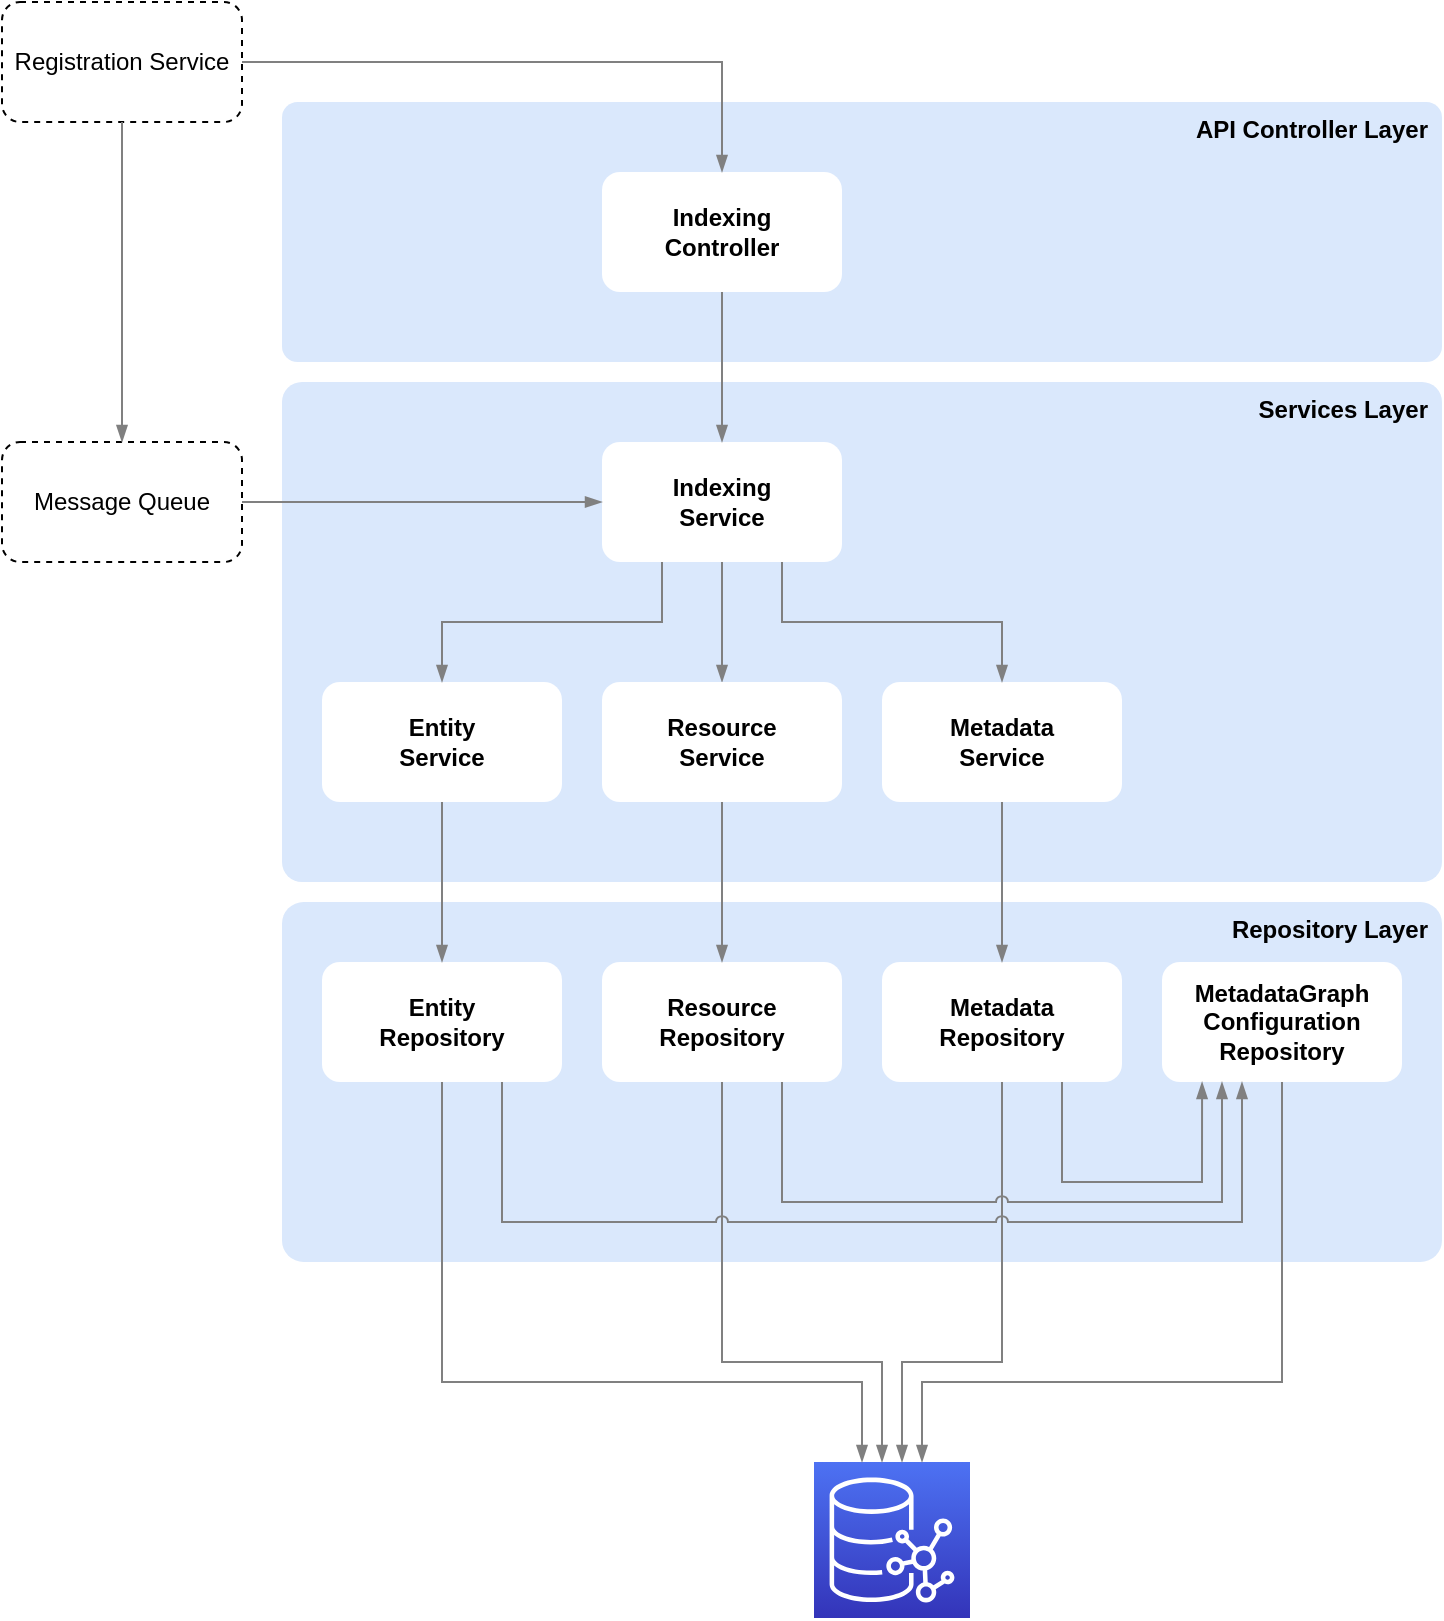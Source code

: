 <mxfile version="13.1.14" type="device"><diagram id="W5gxBKuNM4uRtxDOSXgU" name="Page-1"><mxGraphModel dx="2436" dy="793" grid="1" gridSize="10" guides="1" tooltips="1" connect="1" arrows="1" fold="1" page="1" pageScale="1" pageWidth="827" pageHeight="1169" math="0" shadow="0"><root><mxCell id="0"/><mxCell id="1" parent="0"/><mxCell id="wHxQWrBzP6xjfhHaAybc-35" value="API Controller Layer" style="rounded=1;whiteSpace=wrap;html=1;arcSize=6;align=right;horizontal=1;labelPosition=center;verticalLabelPosition=middle;verticalAlign=top;spacingRight=5;strokeWidth=1;perimeterSpacing=1;fontStyle=1;fillColor=#dae8fc;strokeColor=none;" parent="1" vertex="1"><mxGeometry x="-340" y="320" width="580" height="130" as="geometry"/></mxCell><mxCell id="wHxQWrBzP6xjfhHaAybc-32" value="Repository Layer" style="rounded=1;whiteSpace=wrap;html=1;arcSize=6;verticalAlign=top;align=right;spacingRight=5;fontStyle=1;fillColor=#dae8fc;strokeColor=none;" parent="1" vertex="1"><mxGeometry x="-340" y="720" width="580" height="180" as="geometry"/></mxCell><mxCell id="wHxQWrBzP6xjfhHaAybc-31" value="Services Layer" style="rounded=1;whiteSpace=wrap;html=1;arcSize=4;imageHeight=24;imageAspect=1;verticalAlign=top;align=right;spacingRight=5;fillColor=#dae8fc;strokeColor=none;fontStyle=1" parent="1" vertex="1"><mxGeometry x="-340" y="460" width="580" height="250" as="geometry"/></mxCell><mxCell id="wHxQWrBzP6xjfhHaAybc-1" value="Indexing&lt;br&gt;Controller" style="rounded=1;whiteSpace=wrap;html=1;strokeColor=none;fontStyle=1" parent="1" vertex="1"><mxGeometry x="-180" y="355" width="120" height="60" as="geometry"/></mxCell><mxCell id="b9Im2QqVBIbQ3a5Oq_5m-28" style="edgeStyle=orthogonalEdgeStyle;rounded=0;orthogonalLoop=1;jettySize=auto;html=1;exitX=0.5;exitY=1;exitDx=0;exitDy=0;strokeColor=#808080;endArrow=blockThin;endFill=1;" parent="1" source="b9Im2QqVBIbQ3a5Oq_5m-10" target="SKHVS77sl37JBuQUtSxr-3" edge="1"><mxGeometry relative="1" as="geometry"/></mxCell><mxCell id="b9Im2QqVBIbQ3a5Oq_5m-10" value="Indexing&lt;br&gt;Service" style="rounded=1;whiteSpace=wrap;html=1;fontStyle=1;strokeColor=none;" parent="1" vertex="1"><mxGeometry x="-180" y="490" width="120" height="60" as="geometry"/></mxCell><mxCell id="b9Im2QqVBIbQ3a5Oq_5m-15" value="" style="edgeStyle=orthogonalEdgeStyle;rounded=0;orthogonalLoop=1;jettySize=auto;html=1;fontStyle=1;strokeColor=#808080;endArrow=blockThin;endFill=1;exitX=0.5;exitY=1;exitDx=0;exitDy=0;" parent="1" source="wHxQWrBzP6xjfhHaAybc-1" edge="1"><mxGeometry relative="1" as="geometry"><mxPoint x="-10" y="690" as="sourcePoint"/><mxPoint x="-120" y="490" as="targetPoint"/></mxGeometry></mxCell><mxCell id="b9Im2QqVBIbQ3a5Oq_5m-23" value="Entity&lt;br&gt;Repository" style="rounded=1;whiteSpace=wrap;html=1;fontStyle=1;strokeColor=none;" parent="1" vertex="1"><mxGeometry x="-320" y="750" width="120" height="60" as="geometry"/></mxCell><mxCell id="YPfA8GFhaUK3j0f9zXVu-3" value="Registration Service" style="rounded=1;whiteSpace=wrap;html=1;dashed=1;" parent="1" vertex="1"><mxGeometry x="-480" y="270" width="120" height="60" as="geometry"/></mxCell><mxCell id="YPfA8GFhaUK3j0f9zXVu-6" value="" style="edgeStyle=orthogonalEdgeStyle;rounded=0;orthogonalLoop=1;jettySize=auto;html=1;fontStyle=1;strokeColor=#808080;endArrow=blockThin;endFill=1;" parent="1" source="YPfA8GFhaUK3j0f9zXVu-3" target="wHxQWrBzP6xjfhHaAybc-1" edge="1"><mxGeometry relative="1" as="geometry"><mxPoint x="179.71" y="435" as="sourcePoint"/><mxPoint x="179.71" y="510" as="targetPoint"/><Array as="points"><mxPoint x="-120" y="300"/></Array></mxGeometry></mxCell><mxCell id="SKHVS77sl37JBuQUtSxr-2" value="Entity&lt;br&gt;Service" style="rounded=1;whiteSpace=wrap;html=1;fontStyle=1;strokeColor=none;" parent="1" vertex="1"><mxGeometry x="-320" y="610" width="120" height="60" as="geometry"/></mxCell><mxCell id="SKHVS77sl37JBuQUtSxr-3" value="Resource&lt;br&gt;Service" style="rounded=1;whiteSpace=wrap;html=1;fontStyle=1;strokeColor=none;" parent="1" vertex="1"><mxGeometry x="-180" y="610" width="120" height="60" as="geometry"/></mxCell><mxCell id="SKHVS77sl37JBuQUtSxr-4" value="Metadata&lt;br&gt;Service" style="rounded=1;whiteSpace=wrap;html=1;fontStyle=1;strokeColor=none;" parent="1" vertex="1"><mxGeometry x="-40" y="610" width="120" height="60" as="geometry"/></mxCell><mxCell id="SKHVS77sl37JBuQUtSxr-5" style="edgeStyle=orthogonalEdgeStyle;rounded=0;orthogonalLoop=1;jettySize=auto;html=1;exitX=0.75;exitY=1;exitDx=0;exitDy=0;strokeColor=#808080;endArrow=blockThin;endFill=1;fontStyle=1" parent="1" source="b9Im2QqVBIbQ3a5Oq_5m-10" target="SKHVS77sl37JBuQUtSxr-4" edge="1"><mxGeometry relative="1" as="geometry"><mxPoint x="-110" y="560" as="sourcePoint"/><mxPoint x="-110" y="620" as="targetPoint"/></mxGeometry></mxCell><mxCell id="SKHVS77sl37JBuQUtSxr-6" style="edgeStyle=orthogonalEdgeStyle;rounded=0;orthogonalLoop=1;jettySize=auto;html=1;exitX=0.25;exitY=1;exitDx=0;exitDy=0;strokeColor=#808080;endArrow=blockThin;endFill=1;fontStyle=1" parent="1" source="b9Im2QqVBIbQ3a5Oq_5m-10" target="SKHVS77sl37JBuQUtSxr-2" edge="1"><mxGeometry relative="1" as="geometry"><mxPoint x="-80" y="560" as="sourcePoint"/><mxPoint x="70" y="620" as="targetPoint"/></mxGeometry></mxCell><mxCell id="SKHVS77sl37JBuQUtSxr-7" value="Resource&lt;br&gt;Repository" style="rounded=1;whiteSpace=wrap;html=1;fontStyle=1;strokeColor=none;" parent="1" vertex="1"><mxGeometry x="-180" y="750" width="120" height="60" as="geometry"/></mxCell><mxCell id="SKHVS77sl37JBuQUtSxr-8" value="Metadata&lt;br&gt;Repository" style="rounded=1;whiteSpace=wrap;html=1;fontStyle=1;strokeColor=none;" parent="1" vertex="1"><mxGeometry x="-40" y="750" width="120" height="60" as="geometry"/></mxCell><mxCell id="SKHVS77sl37JBuQUtSxr-9" value="MetadataGraph&lt;br&gt;Configuration&lt;br&gt;Repository" style="rounded=1;whiteSpace=wrap;html=1;fontStyle=1;strokeColor=none;" parent="1" vertex="1"><mxGeometry x="100" y="750" width="120" height="60" as="geometry"/></mxCell><mxCell id="SKHVS77sl37JBuQUtSxr-12" value="" style="outlineConnect=0;fontColor=#232F3E;gradientColor=#4D72F3;gradientDirection=north;fillColor=#3334B9;strokeColor=#ffffff;dashed=0;verticalLabelPosition=bottom;verticalAlign=top;align=center;html=1;fontSize=12;fontStyle=0;aspect=fixed;shape=mxgraph.aws4.resourceIcon;resIcon=mxgraph.aws4.neptune;" parent="1" vertex="1"><mxGeometry x="-74" y="1000" width="78" height="78" as="geometry"/></mxCell><mxCell id="SKHVS77sl37JBuQUtSxr-17" style="edgeStyle=orthogonalEdgeStyle;rounded=0;orthogonalLoop=1;jettySize=auto;html=1;exitX=0.5;exitY=1;exitDx=0;exitDy=0;strokeColor=#808080;endArrow=blockThin;endFill=1;fontStyle=1;" parent="1" source="b9Im2QqVBIbQ3a5Oq_5m-23" target="SKHVS77sl37JBuQUtSxr-12" edge="1"><mxGeometry relative="1" as="geometry"><mxPoint x="-220" y="820" as="sourcePoint"/><mxPoint x="210" y="820" as="targetPoint"/><Array as="points"><mxPoint x="-260" y="960"/><mxPoint x="-50" y="960"/></Array></mxGeometry></mxCell><mxCell id="SKHVS77sl37JBuQUtSxr-18" style="edgeStyle=orthogonalEdgeStyle;rounded=0;orthogonalLoop=1;jettySize=auto;html=1;strokeColor=#808080;endArrow=blockThin;endFill=1;fontStyle=1;" parent="1" source="SKHVS77sl37JBuQUtSxr-7" target="SKHVS77sl37JBuQUtSxr-12" edge="1"><mxGeometry relative="1" as="geometry"><mxPoint x="-210" y="830" as="sourcePoint"/><mxPoint x="220" y="830" as="targetPoint"/><Array as="points"><mxPoint x="-120" y="950"/><mxPoint x="-40" y="950"/></Array></mxGeometry></mxCell><mxCell id="SKHVS77sl37JBuQUtSxr-19" style="edgeStyle=orthogonalEdgeStyle;rounded=0;orthogonalLoop=1;jettySize=auto;html=1;strokeColor=#808080;endArrow=blockThin;endFill=1;fontStyle=1;" parent="1" source="SKHVS77sl37JBuQUtSxr-8" target="SKHVS77sl37JBuQUtSxr-12" edge="1"><mxGeometry relative="1" as="geometry"><mxPoint x="-200" y="840" as="sourcePoint"/><mxPoint x="230" y="840" as="targetPoint"/><Array as="points"><mxPoint x="20" y="950"/><mxPoint x="-30" y="950"/></Array></mxGeometry></mxCell><mxCell id="SKHVS77sl37JBuQUtSxr-20" style="edgeStyle=orthogonalEdgeStyle;rounded=0;orthogonalLoop=1;jettySize=auto;html=1;strokeColor=#808080;endArrow=blockThin;endFill=1;fontStyle=1;exitX=0.5;exitY=1;exitDx=0;exitDy=0;" parent="1" source="SKHVS77sl37JBuQUtSxr-9" target="SKHVS77sl37JBuQUtSxr-12" edge="1"><mxGeometry relative="1" as="geometry"><mxPoint x="-190" y="850" as="sourcePoint"/><mxPoint x="240" y="850" as="targetPoint"/><Array as="points"><mxPoint x="160" y="960"/><mxPoint x="-20" y="960"/></Array></mxGeometry></mxCell><mxCell id="SKHVS77sl37JBuQUtSxr-13" style="edgeStyle=orthogonalEdgeStyle;rounded=0;orthogonalLoop=1;jettySize=auto;html=1;exitX=0.75;exitY=1;exitDx=0;exitDy=0;strokeColor=#808080;endArrow=blockThin;endFill=1;fontStyle=1;jumpStyle=arc;" parent="1" source="b9Im2QqVBIbQ3a5Oq_5m-23" edge="1"><mxGeometry relative="1" as="geometry"><mxPoint x="-140" y="560" as="sourcePoint"/><mxPoint x="140" y="810" as="targetPoint"/><Array as="points"><mxPoint x="-230" y="880"/><mxPoint x="140" y="880"/><mxPoint x="140" y="810"/></Array></mxGeometry></mxCell><mxCell id="SKHVS77sl37JBuQUtSxr-15" style="edgeStyle=orthogonalEdgeStyle;rounded=0;orthogonalLoop=1;jettySize=auto;html=1;exitX=0.75;exitY=1;exitDx=0;exitDy=0;strokeColor=#808080;endArrow=blockThin;endFill=1;fontStyle=1;jumpStyle=arc;" parent="1" source="SKHVS77sl37JBuQUtSxr-7" edge="1"><mxGeometry relative="1" as="geometry"><mxPoint x="-220" y="820" as="sourcePoint"/><mxPoint x="130" y="810" as="targetPoint"/><Array as="points"><mxPoint x="-90" y="870"/><mxPoint x="130" y="870"/><mxPoint x="130" y="810"/></Array></mxGeometry></mxCell><mxCell id="SKHVS77sl37JBuQUtSxr-16" style="edgeStyle=orthogonalEdgeStyle;rounded=0;orthogonalLoop=1;jettySize=auto;html=1;exitX=0.75;exitY=1;exitDx=0;exitDy=0;strokeColor=#808080;endArrow=blockThin;endFill=1;fontStyle=1;entryX=0.167;entryY=1;entryDx=0;entryDy=0;jumpStyle=arc;entryPerimeter=0;" parent="1" source="SKHVS77sl37JBuQUtSxr-8" target="SKHVS77sl37JBuQUtSxr-9" edge="1"><mxGeometry relative="1" as="geometry"><mxPoint x="-75.2" y="819.04" as="sourcePoint"/><mxPoint x="220" y="820" as="targetPoint"/><Array as="points"><mxPoint x="50" y="860"/><mxPoint x="120" y="860"/></Array></mxGeometry></mxCell><mxCell id="SKHVS77sl37JBuQUtSxr-21" style="edgeStyle=orthogonalEdgeStyle;rounded=0;orthogonalLoop=1;jettySize=auto;html=1;exitX=0.5;exitY=1;exitDx=0;exitDy=0;strokeColor=#808080;endArrow=blockThin;endFill=1;fontStyle=1" parent="1" source="SKHVS77sl37JBuQUtSxr-4" target="SKHVS77sl37JBuQUtSxr-8" edge="1"><mxGeometry relative="1" as="geometry"><mxPoint x="-80" y="560" as="sourcePoint"/><mxPoint x="30" y="620" as="targetPoint"/></mxGeometry></mxCell><mxCell id="SKHVS77sl37JBuQUtSxr-22" style="edgeStyle=orthogonalEdgeStyle;rounded=0;orthogonalLoop=1;jettySize=auto;html=1;strokeColor=#808080;endArrow=blockThin;endFill=1;fontStyle=1" parent="1" source="SKHVS77sl37JBuQUtSxr-3" target="SKHVS77sl37JBuQUtSxr-7" edge="1"><mxGeometry relative="1" as="geometry"><mxPoint x="30" y="680" as="sourcePoint"/><mxPoint x="30" y="760" as="targetPoint"/></mxGeometry></mxCell><mxCell id="SKHVS77sl37JBuQUtSxr-23" style="edgeStyle=orthogonalEdgeStyle;rounded=0;orthogonalLoop=1;jettySize=auto;html=1;strokeColor=#808080;endArrow=blockThin;endFill=1;fontStyle=1" parent="1" source="SKHVS77sl37JBuQUtSxr-2" target="b9Im2QqVBIbQ3a5Oq_5m-23" edge="1"><mxGeometry relative="1" as="geometry"><mxPoint x="40" y="690" as="sourcePoint"/><mxPoint x="40" y="770" as="targetPoint"/></mxGeometry></mxCell><mxCell id="SKHVS77sl37JBuQUtSxr-24" value="Message Queue" style="rounded=1;whiteSpace=wrap;html=1;dashed=1;" parent="1" vertex="1"><mxGeometry x="-480" y="490" width="120" height="60" as="geometry"/></mxCell><mxCell id="SKHVS77sl37JBuQUtSxr-25" value="" style="edgeStyle=orthogonalEdgeStyle;rounded=0;orthogonalLoop=1;jettySize=auto;html=1;fontStyle=1;strokeColor=#808080;endArrow=blockThin;endFill=1;entryX=0.5;entryY=0;entryDx=0;entryDy=0;" parent="1" source="YPfA8GFhaUK3j0f9zXVu-3" target="SKHVS77sl37JBuQUtSxr-24" edge="1"><mxGeometry relative="1" as="geometry"><mxPoint x="-314" y="230" as="sourcePoint"/><mxPoint x="-110" y="365" as="targetPoint"/><Array as="points"/></mxGeometry></mxCell><mxCell id="SKHVS77sl37JBuQUtSxr-26" value="" style="edgeStyle=orthogonalEdgeStyle;rounded=0;orthogonalLoop=1;jettySize=auto;html=1;fontStyle=1;strokeColor=#808080;endArrow=blockThin;endFill=1;" parent="1" source="SKHVS77sl37JBuQUtSxr-24" target="b9Im2QqVBIbQ3a5Oq_5m-10" edge="1"><mxGeometry relative="1" as="geometry"><mxPoint x="-304" y="240" as="sourcePoint"/><mxPoint x="-100" y="375" as="targetPoint"/><Array as="points"><mxPoint x="-200" y="520"/><mxPoint x="-200" y="520"/></Array></mxGeometry></mxCell></root></mxGraphModel></diagram></mxfile>